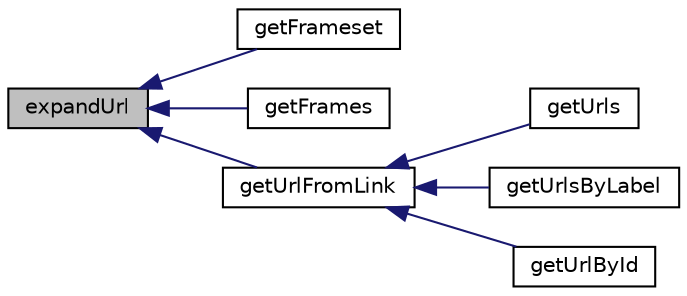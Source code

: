 digraph "expandUrl"
{
  edge [fontname="Helvetica",fontsize="10",labelfontname="Helvetica",labelfontsize="10"];
  node [fontname="Helvetica",fontsize="10",shape=record];
  rankdir="LR";
  Node1 [label="expandUrl",height=0.2,width=0.4,color="black", fillcolor="grey75", style="filled" fontcolor="black"];
  Node1 -> Node2 [dir="back",color="midnightblue",fontsize="10",style="solid",fontname="Helvetica"];
  Node2 [label="getFrameset",height=0.2,width=0.4,color="black", fillcolor="white", style="filled",URL="$class_simple_page.html#a9e6a3b52f292baf920a50a5a91f76ba6"];
  Node1 -> Node3 [dir="back",color="midnightblue",fontsize="10",style="solid",fontname="Helvetica"];
  Node3 [label="getFrames",height=0.2,width=0.4,color="black", fillcolor="white", style="filled",URL="$class_simple_page.html#a3e66056e82f1a966cc1037678f3a38df"];
  Node1 -> Node4 [dir="back",color="midnightblue",fontsize="10",style="solid",fontname="Helvetica"];
  Node4 [label="getUrlFromLink",height=0.2,width=0.4,color="black", fillcolor="white", style="filled",URL="$class_simple_page.html#a3f410f37d1f0c1f004f000cdd2f4c937"];
  Node4 -> Node5 [dir="back",color="midnightblue",fontsize="10",style="solid",fontname="Helvetica"];
  Node5 [label="getUrls",height=0.2,width=0.4,color="black", fillcolor="white", style="filled",URL="$class_simple_page.html#ac88253fd61f53a52bd76637724cf9cdf"];
  Node4 -> Node6 [dir="back",color="midnightblue",fontsize="10",style="solid",fontname="Helvetica"];
  Node6 [label="getUrlsByLabel",height=0.2,width=0.4,color="black", fillcolor="white", style="filled",URL="$class_simple_page.html#a8e04fde2d709082a47ba7eb815b3fa6b"];
  Node4 -> Node7 [dir="back",color="midnightblue",fontsize="10",style="solid",fontname="Helvetica"];
  Node7 [label="getUrlById",height=0.2,width=0.4,color="black", fillcolor="white", style="filled",URL="$class_simple_page.html#a6f4b53fe95c6045bb65d2f47c03c1f1f"];
}
